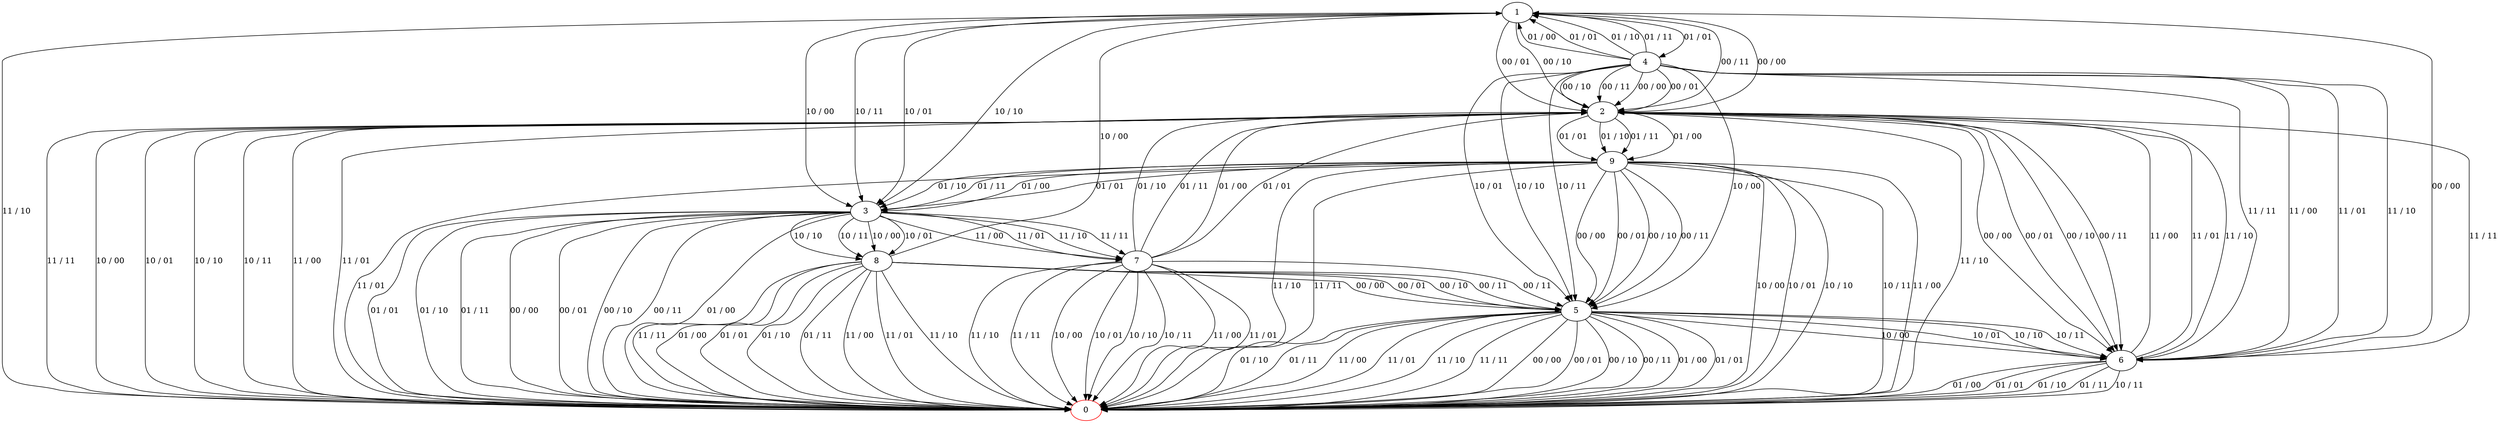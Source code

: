 digraph g {
0 [color="red"]
1
2
3
4
5
6
7
8
9
1 -> 2 [label="00 / 00"]
1 -> 2 [label="00 / 01"]
1 -> 2 [label="00 / 10"]
1 -> 2 [label="00 / 11"]
1 -> 4 [label="01 / 01"]
1 -> 3 [label="10 / 00"]
1 -> 3 [label="10 / 01"]
1 -> 3 [label="10 / 10"]
1 -> 3 [label="10 / 11"]
1 -> 0 [label="11 / 10"]
3 -> 0 [label="00 / 00"]
3 -> 0 [label="00 / 01"]
3 -> 0 [label="00 / 10"]
3 -> 0 [label="00 / 11"]
3 -> 0 [label="01 / 00"]
3 -> 0 [label="01 / 01"]
3 -> 0 [label="01 / 10"]
3 -> 0 [label="01 / 11"]
3 -> 7 [label="11 / 00"]
3 -> 7 [label="11 / 01"]
3 -> 7 [label="11 / 10"]
3 -> 7 [label="11 / 11"]
3 -> 8 [label="10 / 00"]
3 -> 8 [label="10 / 01"]
3 -> 8 [label="10 / 10"]
3 -> 8 [label="10 / 11"]
4 -> 2 [label="00 / 00"]
4 -> 2 [label="00 / 01"]
4 -> 2 [label="00 / 10"]
4 -> 2 [label="00 / 11"]
4 -> 1 [label="01 / 00"]
4 -> 1 [label="01 / 01"]
4 -> 1 [label="01 / 10"]
4 -> 1 [label="01 / 11"]
4 -> 6 [label="11 / 00"]
4 -> 6 [label="11 / 01"]
4 -> 6 [label="11 / 10"]
4 -> 6 [label="11 / 11"]
4 -> 5 [label="10 / 00"]
4 -> 5 [label="10 / 01"]
4 -> 5 [label="10 / 10"]
4 -> 5 [label="10 / 11"]
5 -> 0 [label="00 / 00"]
5 -> 0 [label="00 / 01"]
5 -> 0 [label="00 / 10"]
5 -> 0 [label="00 / 11"]
5 -> 0 [label="01 / 00"]
5 -> 0 [label="01 / 01"]
5 -> 0 [label="01 / 10"]
5 -> 0 [label="01 / 11"]
5 -> 0 [label="11 / 00"]
5 -> 0 [label="11 / 01"]
5 -> 0 [label="11 / 10"]
5 -> 0 [label="11 / 11"]
5 -> 6 [label="10 / 00"]
5 -> 6 [label="10 / 01"]
5 -> 6 [label="10 / 10"]
5 -> 6 [label="10 / 11"]
6 -> 1 [label="00 / 00"]
6 -> 0 [label="01 / 00"]
6 -> 0 [label="01 / 01"]
6 -> 0 [label="01 / 10"]
6 -> 0 [label="01 / 11"]
6 -> 2 [label="11 / 00"]
6 -> 2 [label="11 / 01"]
6 -> 2 [label="11 / 10"]
6 -> 2 [label="11 / 11"]
6 -> 0 [label="10 / 11"]
7 -> 5 [label="00 / 11"]
7 -> 2 [label="01 / 00"]
7 -> 2 [label="01 / 01"]
7 -> 2 [label="01 / 10"]
7 -> 2 [label="01 / 11"]
7 -> 0 [label="11 / 00"]
7 -> 0 [label="11 / 01"]
7 -> 0 [label="11 / 10"]
7 -> 0 [label="11 / 11"]
7 -> 0 [label="10 / 00"]
7 -> 0 [label="10 / 01"]
7 -> 0 [label="10 / 10"]
7 -> 0 [label="10 / 11"]
8 -> 5 [label="00 / 00"]
8 -> 5 [label="00 / 01"]
8 -> 5 [label="00 / 10"]
8 -> 5 [label="00 / 11"]
8 -> 0 [label="01 / 00"]
8 -> 0 [label="01 / 01"]
8 -> 0 [label="01 / 10"]
8 -> 0 [label="01 / 11"]
8 -> 0 [label="11 / 00"]
8 -> 0 [label="11 / 01"]
8 -> 0 [label="11 / 10"]
8 -> 0 [label="11 / 11"]
8 -> 1 [label="10 / 00"]
9 -> 5 [label="00 / 00"]
9 -> 5 [label="00 / 01"]
9 -> 5 [label="00 / 10"]
9 -> 5 [label="00 / 11"]
9 -> 3 [label="01 / 00"]
9 -> 3 [label="01 / 01"]
9 -> 3 [label="01 / 10"]
9 -> 3 [label="01 / 11"]
9 -> 0 [label="11 / 00"]
9 -> 0 [label="11 / 01"]
9 -> 0 [label="11 / 10"]
9 -> 0 [label="11 / 11"]
9 -> 0 [label="10 / 00"]
9 -> 0 [label="10 / 01"]
9 -> 0 [label="10 / 10"]
9 -> 0 [label="10 / 11"]
2 -> 6 [label="00 / 00"]
2 -> 6 [label="00 / 01"]
2 -> 6 [label="00 / 10"]
2 -> 6 [label="00 / 11"]
2 -> 9 [label="01 / 00"]
2 -> 9 [label="01 / 01"]
2 -> 9 [label="01 / 10"]
2 -> 9 [label="01 / 11"]
2 -> 0 [label="11 / 00"]
2 -> 0 [label="11 / 01"]
2 -> 0 [label="11 / 10"]
2 -> 0 [label="11 / 11"]
2 -> 0 [label="10 / 00"]
2 -> 0 [label="10 / 01"]
2 -> 0 [label="10 / 10"]
2 -> 0 [label="10 / 11"]
}